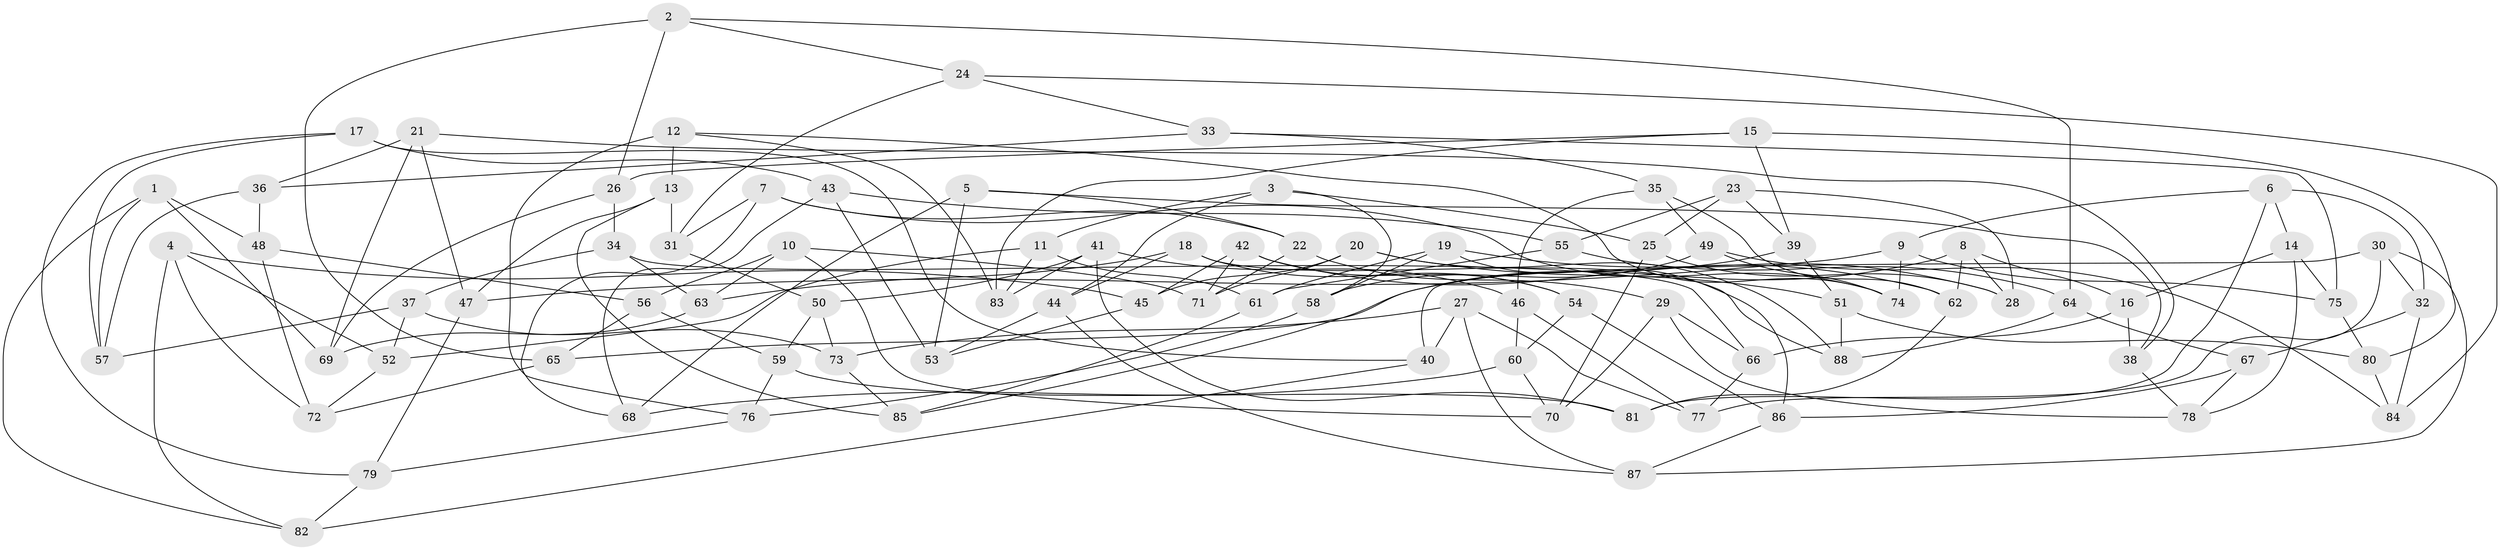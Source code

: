 // coarse degree distribution, {4: 0.37037037037037035, 6: 0.48148148148148145, 5: 0.14814814814814814}
// Generated by graph-tools (version 1.1) at 2025/42/03/06/25 10:42:19]
// undirected, 88 vertices, 176 edges
graph export_dot {
graph [start="1"]
  node [color=gray90,style=filled];
  1;
  2;
  3;
  4;
  5;
  6;
  7;
  8;
  9;
  10;
  11;
  12;
  13;
  14;
  15;
  16;
  17;
  18;
  19;
  20;
  21;
  22;
  23;
  24;
  25;
  26;
  27;
  28;
  29;
  30;
  31;
  32;
  33;
  34;
  35;
  36;
  37;
  38;
  39;
  40;
  41;
  42;
  43;
  44;
  45;
  46;
  47;
  48;
  49;
  50;
  51;
  52;
  53;
  54;
  55;
  56;
  57;
  58;
  59;
  60;
  61;
  62;
  63;
  64;
  65;
  66;
  67;
  68;
  69;
  70;
  71;
  72;
  73;
  74;
  75;
  76;
  77;
  78;
  79;
  80;
  81;
  82;
  83;
  84;
  85;
  86;
  87;
  88;
  1 -- 69;
  1 -- 57;
  1 -- 48;
  1 -- 82;
  2 -- 64;
  2 -- 24;
  2 -- 26;
  2 -- 65;
  3 -- 11;
  3 -- 44;
  3 -- 25;
  3 -- 58;
  4 -- 82;
  4 -- 72;
  4 -- 52;
  4 -- 45;
  5 -- 53;
  5 -- 38;
  5 -- 22;
  5 -- 68;
  6 -- 9;
  6 -- 32;
  6 -- 14;
  6 -- 81;
  7 -- 22;
  7 -- 74;
  7 -- 68;
  7 -- 31;
  8 -- 16;
  8 -- 62;
  8 -- 28;
  8 -- 65;
  9 -- 75;
  9 -- 47;
  9 -- 74;
  10 -- 70;
  10 -- 63;
  10 -- 56;
  10 -- 71;
  11 -- 52;
  11 -- 83;
  11 -- 61;
  12 -- 74;
  12 -- 83;
  12 -- 76;
  12 -- 13;
  13 -- 85;
  13 -- 31;
  13 -- 47;
  14 -- 78;
  14 -- 16;
  14 -- 75;
  15 -- 80;
  15 -- 26;
  15 -- 83;
  15 -- 39;
  16 -- 38;
  16 -- 66;
  17 -- 57;
  17 -- 40;
  17 -- 43;
  17 -- 79;
  18 -- 88;
  18 -- 44;
  18 -- 63;
  18 -- 54;
  19 -- 86;
  19 -- 61;
  19 -- 28;
  19 -- 58;
  20 -- 71;
  20 -- 51;
  20 -- 88;
  20 -- 45;
  21 -- 69;
  21 -- 36;
  21 -- 47;
  21 -- 38;
  22 -- 29;
  22 -- 71;
  23 -- 28;
  23 -- 55;
  23 -- 39;
  23 -- 25;
  24 -- 31;
  24 -- 84;
  24 -- 33;
  25 -- 28;
  25 -- 70;
  26 -- 34;
  26 -- 69;
  27 -- 87;
  27 -- 73;
  27 -- 40;
  27 -- 77;
  29 -- 66;
  29 -- 70;
  29 -- 78;
  30 -- 40;
  30 -- 32;
  30 -- 77;
  30 -- 87;
  31 -- 50;
  32 -- 67;
  32 -- 84;
  33 -- 75;
  33 -- 35;
  33 -- 36;
  34 -- 63;
  34 -- 66;
  34 -- 37;
  35 -- 46;
  35 -- 62;
  35 -- 49;
  36 -- 48;
  36 -- 57;
  37 -- 57;
  37 -- 73;
  37 -- 52;
  38 -- 78;
  39 -- 51;
  39 -- 85;
  40 -- 82;
  41 -- 83;
  41 -- 81;
  41 -- 50;
  41 -- 46;
  42 -- 62;
  42 -- 71;
  42 -- 45;
  42 -- 54;
  43 -- 53;
  43 -- 68;
  43 -- 55;
  44 -- 53;
  44 -- 87;
  45 -- 53;
  46 -- 60;
  46 -- 77;
  47 -- 79;
  48 -- 56;
  48 -- 72;
  49 -- 58;
  49 -- 74;
  49 -- 84;
  50 -- 59;
  50 -- 73;
  51 -- 80;
  51 -- 88;
  52 -- 72;
  54 -- 86;
  54 -- 60;
  55 -- 61;
  55 -- 64;
  56 -- 65;
  56 -- 59;
  58 -- 76;
  59 -- 76;
  59 -- 81;
  60 -- 68;
  60 -- 70;
  61 -- 85;
  62 -- 81;
  63 -- 69;
  64 -- 67;
  64 -- 88;
  65 -- 72;
  66 -- 77;
  67 -- 78;
  67 -- 86;
  73 -- 85;
  75 -- 80;
  76 -- 79;
  79 -- 82;
  80 -- 84;
  86 -- 87;
}
